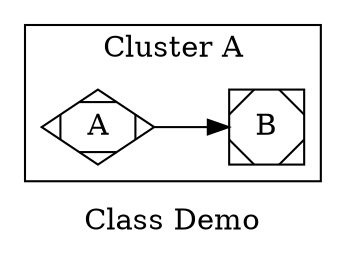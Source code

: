 digraph graph_51
{
graph [ label="Class Demo" rankdir="LR" ]

subgraph "cluster A"
{
graph [ label="Cluster A" rankdir="LR" ]

"A" [ shape="Mdiamond" ]
"B" [ shape="Msquare" ]
"A" -> "B" [ label="" ]
}
}

